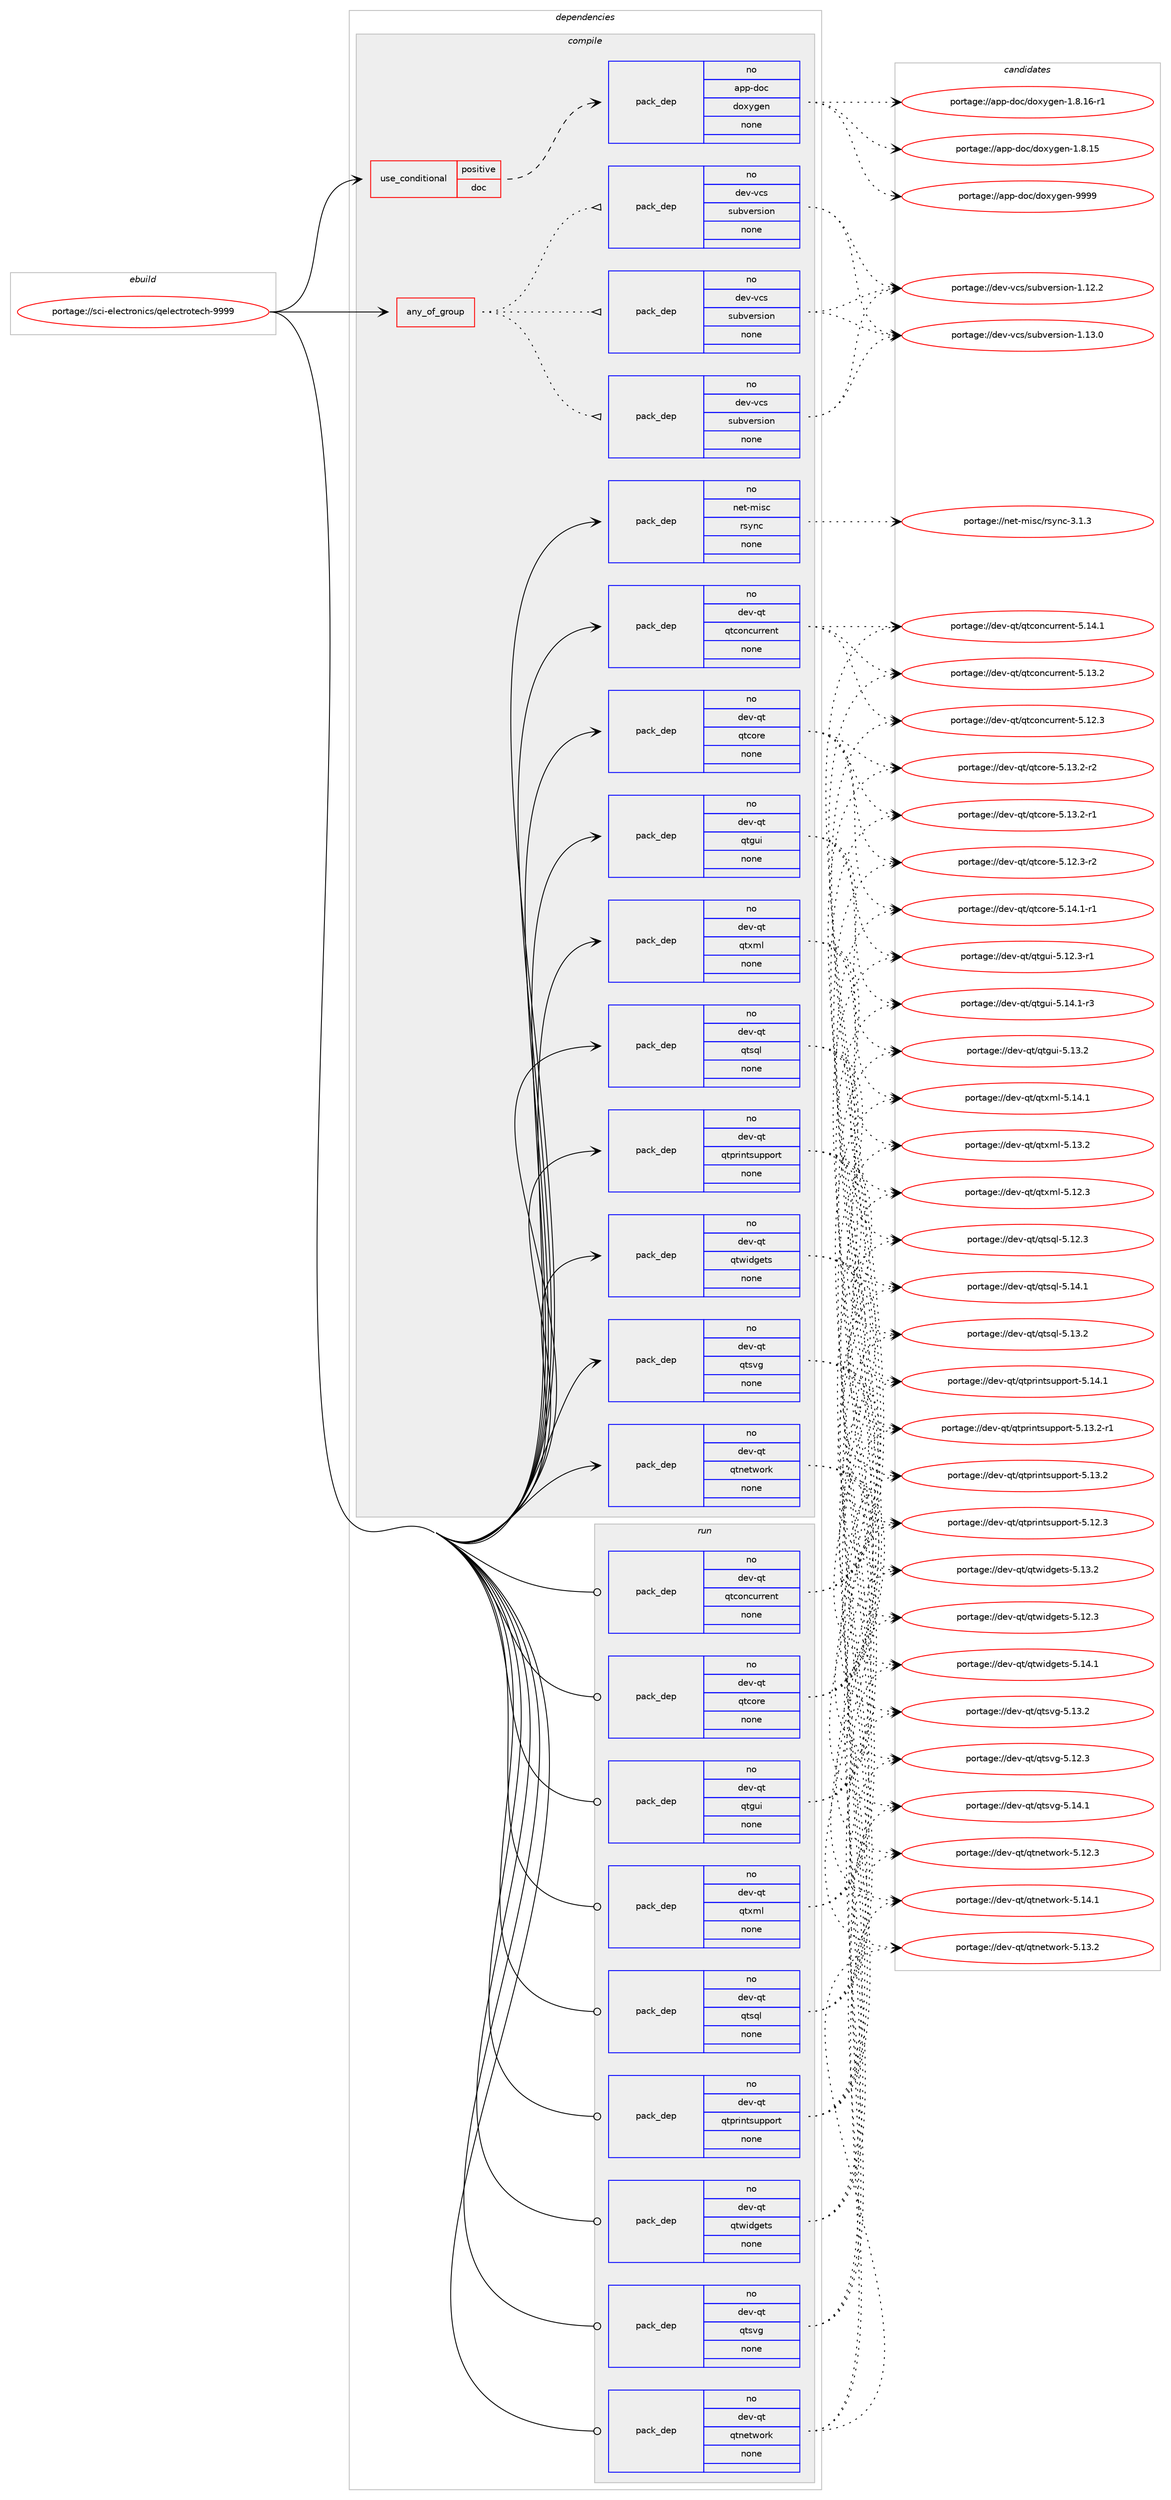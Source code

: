 digraph prolog {

# *************
# Graph options
# *************

newrank=true;
concentrate=true;
compound=true;
graph [rankdir=LR,fontname=Helvetica,fontsize=10,ranksep=1.5];#, ranksep=2.5, nodesep=0.2];
edge  [arrowhead=vee];
node  [fontname=Helvetica,fontsize=10];

# **********
# The ebuild
# **********

subgraph cluster_leftcol {
color=gray;
rank=same;
label=<<i>ebuild</i>>;
id [label="portage://sci-electronics/qelectrotech-9999", color=red, width=4, href="../sci-electronics/qelectrotech-9999.svg"];
}

# ****************
# The dependencies
# ****************

subgraph cluster_midcol {
color=gray;
label=<<i>dependencies</i>>;
subgraph cluster_compile {
fillcolor="#eeeeee";
style=filled;
label=<<i>compile</i>>;
subgraph any1087 {
dependency53666 [label=<<TABLE BORDER="0" CELLBORDER="1" CELLSPACING="0" CELLPADDING="4"><TR><TD CELLPADDING="10">any_of_group</TD></TR></TABLE>>, shape=none, color=red];subgraph pack41398 {
dependency53667 [label=<<TABLE BORDER="0" CELLBORDER="1" CELLSPACING="0" CELLPADDING="4" WIDTH="220"><TR><TD ROWSPAN="6" CELLPADDING="30">pack_dep</TD></TR><TR><TD WIDTH="110">no</TD></TR><TR><TD>dev-vcs</TD></TR><TR><TD>subversion</TD></TR><TR><TD>none</TD></TR><TR><TD></TD></TR></TABLE>>, shape=none, color=blue];
}
dependency53666:e -> dependency53667:w [weight=20,style="dotted",arrowhead="oinv"];
subgraph pack41399 {
dependency53668 [label=<<TABLE BORDER="0" CELLBORDER="1" CELLSPACING="0" CELLPADDING="4" WIDTH="220"><TR><TD ROWSPAN="6" CELLPADDING="30">pack_dep</TD></TR><TR><TD WIDTH="110">no</TD></TR><TR><TD>dev-vcs</TD></TR><TR><TD>subversion</TD></TR><TR><TD>none</TD></TR><TR><TD></TD></TR></TABLE>>, shape=none, color=blue];
}
dependency53666:e -> dependency53668:w [weight=20,style="dotted",arrowhead="oinv"];
subgraph pack41400 {
dependency53669 [label=<<TABLE BORDER="0" CELLBORDER="1" CELLSPACING="0" CELLPADDING="4" WIDTH="220"><TR><TD ROWSPAN="6" CELLPADDING="30">pack_dep</TD></TR><TR><TD WIDTH="110">no</TD></TR><TR><TD>dev-vcs</TD></TR><TR><TD>subversion</TD></TR><TR><TD>none</TD></TR><TR><TD></TD></TR></TABLE>>, shape=none, color=blue];
}
dependency53666:e -> dependency53669:w [weight=20,style="dotted",arrowhead="oinv"];
}
id:e -> dependency53666:w [weight=20,style="solid",arrowhead="vee"];
subgraph cond11133 {
dependency53670 [label=<<TABLE BORDER="0" CELLBORDER="1" CELLSPACING="0" CELLPADDING="4"><TR><TD ROWSPAN="3" CELLPADDING="10">use_conditional</TD></TR><TR><TD>positive</TD></TR><TR><TD>doc</TD></TR></TABLE>>, shape=none, color=red];
subgraph pack41401 {
dependency53671 [label=<<TABLE BORDER="0" CELLBORDER="1" CELLSPACING="0" CELLPADDING="4" WIDTH="220"><TR><TD ROWSPAN="6" CELLPADDING="30">pack_dep</TD></TR><TR><TD WIDTH="110">no</TD></TR><TR><TD>app-doc</TD></TR><TR><TD>doxygen</TD></TR><TR><TD>none</TD></TR><TR><TD></TD></TR></TABLE>>, shape=none, color=blue];
}
dependency53670:e -> dependency53671:w [weight=20,style="dashed",arrowhead="vee"];
}
id:e -> dependency53670:w [weight=20,style="solid",arrowhead="vee"];
subgraph pack41402 {
dependency53672 [label=<<TABLE BORDER="0" CELLBORDER="1" CELLSPACING="0" CELLPADDING="4" WIDTH="220"><TR><TD ROWSPAN="6" CELLPADDING="30">pack_dep</TD></TR><TR><TD WIDTH="110">no</TD></TR><TR><TD>dev-qt</TD></TR><TR><TD>qtconcurrent</TD></TR><TR><TD>none</TD></TR><TR><TD></TD></TR></TABLE>>, shape=none, color=blue];
}
id:e -> dependency53672:w [weight=20,style="solid",arrowhead="vee"];
subgraph pack41403 {
dependency53673 [label=<<TABLE BORDER="0" CELLBORDER="1" CELLSPACING="0" CELLPADDING="4" WIDTH="220"><TR><TD ROWSPAN="6" CELLPADDING="30">pack_dep</TD></TR><TR><TD WIDTH="110">no</TD></TR><TR><TD>dev-qt</TD></TR><TR><TD>qtcore</TD></TR><TR><TD>none</TD></TR><TR><TD></TD></TR></TABLE>>, shape=none, color=blue];
}
id:e -> dependency53673:w [weight=20,style="solid",arrowhead="vee"];
subgraph pack41404 {
dependency53674 [label=<<TABLE BORDER="0" CELLBORDER="1" CELLSPACING="0" CELLPADDING="4" WIDTH="220"><TR><TD ROWSPAN="6" CELLPADDING="30">pack_dep</TD></TR><TR><TD WIDTH="110">no</TD></TR><TR><TD>dev-qt</TD></TR><TR><TD>qtgui</TD></TR><TR><TD>none</TD></TR><TR><TD></TD></TR></TABLE>>, shape=none, color=blue];
}
id:e -> dependency53674:w [weight=20,style="solid",arrowhead="vee"];
subgraph pack41405 {
dependency53675 [label=<<TABLE BORDER="0" CELLBORDER="1" CELLSPACING="0" CELLPADDING="4" WIDTH="220"><TR><TD ROWSPAN="6" CELLPADDING="30">pack_dep</TD></TR><TR><TD WIDTH="110">no</TD></TR><TR><TD>dev-qt</TD></TR><TR><TD>qtnetwork</TD></TR><TR><TD>none</TD></TR><TR><TD></TD></TR></TABLE>>, shape=none, color=blue];
}
id:e -> dependency53675:w [weight=20,style="solid",arrowhead="vee"];
subgraph pack41406 {
dependency53676 [label=<<TABLE BORDER="0" CELLBORDER="1" CELLSPACING="0" CELLPADDING="4" WIDTH="220"><TR><TD ROWSPAN="6" CELLPADDING="30">pack_dep</TD></TR><TR><TD WIDTH="110">no</TD></TR><TR><TD>dev-qt</TD></TR><TR><TD>qtprintsupport</TD></TR><TR><TD>none</TD></TR><TR><TD></TD></TR></TABLE>>, shape=none, color=blue];
}
id:e -> dependency53676:w [weight=20,style="solid",arrowhead="vee"];
subgraph pack41407 {
dependency53677 [label=<<TABLE BORDER="0" CELLBORDER="1" CELLSPACING="0" CELLPADDING="4" WIDTH="220"><TR><TD ROWSPAN="6" CELLPADDING="30">pack_dep</TD></TR><TR><TD WIDTH="110">no</TD></TR><TR><TD>dev-qt</TD></TR><TR><TD>qtsql</TD></TR><TR><TD>none</TD></TR><TR><TD></TD></TR></TABLE>>, shape=none, color=blue];
}
id:e -> dependency53677:w [weight=20,style="solid",arrowhead="vee"];
subgraph pack41408 {
dependency53678 [label=<<TABLE BORDER="0" CELLBORDER="1" CELLSPACING="0" CELLPADDING="4" WIDTH="220"><TR><TD ROWSPAN="6" CELLPADDING="30">pack_dep</TD></TR><TR><TD WIDTH="110">no</TD></TR><TR><TD>dev-qt</TD></TR><TR><TD>qtsvg</TD></TR><TR><TD>none</TD></TR><TR><TD></TD></TR></TABLE>>, shape=none, color=blue];
}
id:e -> dependency53678:w [weight=20,style="solid",arrowhead="vee"];
subgraph pack41409 {
dependency53679 [label=<<TABLE BORDER="0" CELLBORDER="1" CELLSPACING="0" CELLPADDING="4" WIDTH="220"><TR><TD ROWSPAN="6" CELLPADDING="30">pack_dep</TD></TR><TR><TD WIDTH="110">no</TD></TR><TR><TD>dev-qt</TD></TR><TR><TD>qtwidgets</TD></TR><TR><TD>none</TD></TR><TR><TD></TD></TR></TABLE>>, shape=none, color=blue];
}
id:e -> dependency53679:w [weight=20,style="solid",arrowhead="vee"];
subgraph pack41410 {
dependency53680 [label=<<TABLE BORDER="0" CELLBORDER="1" CELLSPACING="0" CELLPADDING="4" WIDTH="220"><TR><TD ROWSPAN="6" CELLPADDING="30">pack_dep</TD></TR><TR><TD WIDTH="110">no</TD></TR><TR><TD>dev-qt</TD></TR><TR><TD>qtxml</TD></TR><TR><TD>none</TD></TR><TR><TD></TD></TR></TABLE>>, shape=none, color=blue];
}
id:e -> dependency53680:w [weight=20,style="solid",arrowhead="vee"];
subgraph pack41411 {
dependency53681 [label=<<TABLE BORDER="0" CELLBORDER="1" CELLSPACING="0" CELLPADDING="4" WIDTH="220"><TR><TD ROWSPAN="6" CELLPADDING="30">pack_dep</TD></TR><TR><TD WIDTH="110">no</TD></TR><TR><TD>net-misc</TD></TR><TR><TD>rsync</TD></TR><TR><TD>none</TD></TR><TR><TD></TD></TR></TABLE>>, shape=none, color=blue];
}
id:e -> dependency53681:w [weight=20,style="solid",arrowhead="vee"];
}
subgraph cluster_compileandrun {
fillcolor="#eeeeee";
style=filled;
label=<<i>compile and run</i>>;
}
subgraph cluster_run {
fillcolor="#eeeeee";
style=filled;
label=<<i>run</i>>;
subgraph pack41412 {
dependency53682 [label=<<TABLE BORDER="0" CELLBORDER="1" CELLSPACING="0" CELLPADDING="4" WIDTH="220"><TR><TD ROWSPAN="6" CELLPADDING="30">pack_dep</TD></TR><TR><TD WIDTH="110">no</TD></TR><TR><TD>dev-qt</TD></TR><TR><TD>qtconcurrent</TD></TR><TR><TD>none</TD></TR><TR><TD></TD></TR></TABLE>>, shape=none, color=blue];
}
id:e -> dependency53682:w [weight=20,style="solid",arrowhead="odot"];
subgraph pack41413 {
dependency53683 [label=<<TABLE BORDER="0" CELLBORDER="1" CELLSPACING="0" CELLPADDING="4" WIDTH="220"><TR><TD ROWSPAN="6" CELLPADDING="30">pack_dep</TD></TR><TR><TD WIDTH="110">no</TD></TR><TR><TD>dev-qt</TD></TR><TR><TD>qtcore</TD></TR><TR><TD>none</TD></TR><TR><TD></TD></TR></TABLE>>, shape=none, color=blue];
}
id:e -> dependency53683:w [weight=20,style="solid",arrowhead="odot"];
subgraph pack41414 {
dependency53684 [label=<<TABLE BORDER="0" CELLBORDER="1" CELLSPACING="0" CELLPADDING="4" WIDTH="220"><TR><TD ROWSPAN="6" CELLPADDING="30">pack_dep</TD></TR><TR><TD WIDTH="110">no</TD></TR><TR><TD>dev-qt</TD></TR><TR><TD>qtgui</TD></TR><TR><TD>none</TD></TR><TR><TD></TD></TR></TABLE>>, shape=none, color=blue];
}
id:e -> dependency53684:w [weight=20,style="solid",arrowhead="odot"];
subgraph pack41415 {
dependency53685 [label=<<TABLE BORDER="0" CELLBORDER="1" CELLSPACING="0" CELLPADDING="4" WIDTH="220"><TR><TD ROWSPAN="6" CELLPADDING="30">pack_dep</TD></TR><TR><TD WIDTH="110">no</TD></TR><TR><TD>dev-qt</TD></TR><TR><TD>qtnetwork</TD></TR><TR><TD>none</TD></TR><TR><TD></TD></TR></TABLE>>, shape=none, color=blue];
}
id:e -> dependency53685:w [weight=20,style="solid",arrowhead="odot"];
subgraph pack41416 {
dependency53686 [label=<<TABLE BORDER="0" CELLBORDER="1" CELLSPACING="0" CELLPADDING="4" WIDTH="220"><TR><TD ROWSPAN="6" CELLPADDING="30">pack_dep</TD></TR><TR><TD WIDTH="110">no</TD></TR><TR><TD>dev-qt</TD></TR><TR><TD>qtprintsupport</TD></TR><TR><TD>none</TD></TR><TR><TD></TD></TR></TABLE>>, shape=none, color=blue];
}
id:e -> dependency53686:w [weight=20,style="solid",arrowhead="odot"];
subgraph pack41417 {
dependency53687 [label=<<TABLE BORDER="0" CELLBORDER="1" CELLSPACING="0" CELLPADDING="4" WIDTH="220"><TR><TD ROWSPAN="6" CELLPADDING="30">pack_dep</TD></TR><TR><TD WIDTH="110">no</TD></TR><TR><TD>dev-qt</TD></TR><TR><TD>qtsql</TD></TR><TR><TD>none</TD></TR><TR><TD></TD></TR></TABLE>>, shape=none, color=blue];
}
id:e -> dependency53687:w [weight=20,style="solid",arrowhead="odot"];
subgraph pack41418 {
dependency53688 [label=<<TABLE BORDER="0" CELLBORDER="1" CELLSPACING="0" CELLPADDING="4" WIDTH="220"><TR><TD ROWSPAN="6" CELLPADDING="30">pack_dep</TD></TR><TR><TD WIDTH="110">no</TD></TR><TR><TD>dev-qt</TD></TR><TR><TD>qtsvg</TD></TR><TR><TD>none</TD></TR><TR><TD></TD></TR></TABLE>>, shape=none, color=blue];
}
id:e -> dependency53688:w [weight=20,style="solid",arrowhead="odot"];
subgraph pack41419 {
dependency53689 [label=<<TABLE BORDER="0" CELLBORDER="1" CELLSPACING="0" CELLPADDING="4" WIDTH="220"><TR><TD ROWSPAN="6" CELLPADDING="30">pack_dep</TD></TR><TR><TD WIDTH="110">no</TD></TR><TR><TD>dev-qt</TD></TR><TR><TD>qtwidgets</TD></TR><TR><TD>none</TD></TR><TR><TD></TD></TR></TABLE>>, shape=none, color=blue];
}
id:e -> dependency53689:w [weight=20,style="solid",arrowhead="odot"];
subgraph pack41420 {
dependency53690 [label=<<TABLE BORDER="0" CELLBORDER="1" CELLSPACING="0" CELLPADDING="4" WIDTH="220"><TR><TD ROWSPAN="6" CELLPADDING="30">pack_dep</TD></TR><TR><TD WIDTH="110">no</TD></TR><TR><TD>dev-qt</TD></TR><TR><TD>qtxml</TD></TR><TR><TD>none</TD></TR><TR><TD></TD></TR></TABLE>>, shape=none, color=blue];
}
id:e -> dependency53690:w [weight=20,style="solid",arrowhead="odot"];
}
}

# **************
# The candidates
# **************

subgraph cluster_choices {
rank=same;
color=gray;
label=<<i>candidates</i>>;

subgraph choice41398 {
color=black;
nodesep=1;
choice1001011184511899115471151179811810111411510511111045494649514648 [label="portage://dev-vcs/subversion-1.13.0", color=red, width=4,href="../dev-vcs/subversion-1.13.0.svg"];
choice1001011184511899115471151179811810111411510511111045494649504650 [label="portage://dev-vcs/subversion-1.12.2", color=red, width=4,href="../dev-vcs/subversion-1.12.2.svg"];
dependency53667:e -> choice1001011184511899115471151179811810111411510511111045494649514648:w [style=dotted,weight="100"];
dependency53667:e -> choice1001011184511899115471151179811810111411510511111045494649504650:w [style=dotted,weight="100"];
}
subgraph choice41399 {
color=black;
nodesep=1;
choice1001011184511899115471151179811810111411510511111045494649514648 [label="portage://dev-vcs/subversion-1.13.0", color=red, width=4,href="../dev-vcs/subversion-1.13.0.svg"];
choice1001011184511899115471151179811810111411510511111045494649504650 [label="portage://dev-vcs/subversion-1.12.2", color=red, width=4,href="../dev-vcs/subversion-1.12.2.svg"];
dependency53668:e -> choice1001011184511899115471151179811810111411510511111045494649514648:w [style=dotted,weight="100"];
dependency53668:e -> choice1001011184511899115471151179811810111411510511111045494649504650:w [style=dotted,weight="100"];
}
subgraph choice41400 {
color=black;
nodesep=1;
choice1001011184511899115471151179811810111411510511111045494649514648 [label="portage://dev-vcs/subversion-1.13.0", color=red, width=4,href="../dev-vcs/subversion-1.13.0.svg"];
choice1001011184511899115471151179811810111411510511111045494649504650 [label="portage://dev-vcs/subversion-1.12.2", color=red, width=4,href="../dev-vcs/subversion-1.12.2.svg"];
dependency53669:e -> choice1001011184511899115471151179811810111411510511111045494649514648:w [style=dotted,weight="100"];
dependency53669:e -> choice1001011184511899115471151179811810111411510511111045494649504650:w [style=dotted,weight="100"];
}
subgraph choice41401 {
color=black;
nodesep=1;
choice971121124510011199471001111201211031011104557575757 [label="portage://app-doc/doxygen-9999", color=red, width=4,href="../app-doc/doxygen-9999.svg"];
choice97112112451001119947100111120121103101110454946564649544511449 [label="portage://app-doc/doxygen-1.8.16-r1", color=red, width=4,href="../app-doc/doxygen-1.8.16-r1.svg"];
choice9711211245100111994710011112012110310111045494656464953 [label="portage://app-doc/doxygen-1.8.15", color=red, width=4,href="../app-doc/doxygen-1.8.15.svg"];
dependency53671:e -> choice971121124510011199471001111201211031011104557575757:w [style=dotted,weight="100"];
dependency53671:e -> choice97112112451001119947100111120121103101110454946564649544511449:w [style=dotted,weight="100"];
dependency53671:e -> choice9711211245100111994710011112012110310111045494656464953:w [style=dotted,weight="100"];
}
subgraph choice41402 {
color=black;
nodesep=1;
choice1001011184511311647113116991111109911711411410111011645534649524649 [label="portage://dev-qt/qtconcurrent-5.14.1", color=red, width=4,href="../dev-qt/qtconcurrent-5.14.1.svg"];
choice1001011184511311647113116991111109911711411410111011645534649514650 [label="portage://dev-qt/qtconcurrent-5.13.2", color=red, width=4,href="../dev-qt/qtconcurrent-5.13.2.svg"];
choice1001011184511311647113116991111109911711411410111011645534649504651 [label="portage://dev-qt/qtconcurrent-5.12.3", color=red, width=4,href="../dev-qt/qtconcurrent-5.12.3.svg"];
dependency53672:e -> choice1001011184511311647113116991111109911711411410111011645534649524649:w [style=dotted,weight="100"];
dependency53672:e -> choice1001011184511311647113116991111109911711411410111011645534649514650:w [style=dotted,weight="100"];
dependency53672:e -> choice1001011184511311647113116991111109911711411410111011645534649504651:w [style=dotted,weight="100"];
}
subgraph choice41403 {
color=black;
nodesep=1;
choice100101118451131164711311699111114101455346495246494511449 [label="portage://dev-qt/qtcore-5.14.1-r1", color=red, width=4,href="../dev-qt/qtcore-5.14.1-r1.svg"];
choice100101118451131164711311699111114101455346495146504511450 [label="portage://dev-qt/qtcore-5.13.2-r2", color=red, width=4,href="../dev-qt/qtcore-5.13.2-r2.svg"];
choice100101118451131164711311699111114101455346495146504511449 [label="portage://dev-qt/qtcore-5.13.2-r1", color=red, width=4,href="../dev-qt/qtcore-5.13.2-r1.svg"];
choice100101118451131164711311699111114101455346495046514511450 [label="portage://dev-qt/qtcore-5.12.3-r2", color=red, width=4,href="../dev-qt/qtcore-5.12.3-r2.svg"];
dependency53673:e -> choice100101118451131164711311699111114101455346495246494511449:w [style=dotted,weight="100"];
dependency53673:e -> choice100101118451131164711311699111114101455346495146504511450:w [style=dotted,weight="100"];
dependency53673:e -> choice100101118451131164711311699111114101455346495146504511449:w [style=dotted,weight="100"];
dependency53673:e -> choice100101118451131164711311699111114101455346495046514511450:w [style=dotted,weight="100"];
}
subgraph choice41404 {
color=black;
nodesep=1;
choice1001011184511311647113116103117105455346495246494511451 [label="portage://dev-qt/qtgui-5.14.1-r3", color=red, width=4,href="../dev-qt/qtgui-5.14.1-r3.svg"];
choice100101118451131164711311610311710545534649514650 [label="portage://dev-qt/qtgui-5.13.2", color=red, width=4,href="../dev-qt/qtgui-5.13.2.svg"];
choice1001011184511311647113116103117105455346495046514511449 [label="portage://dev-qt/qtgui-5.12.3-r1", color=red, width=4,href="../dev-qt/qtgui-5.12.3-r1.svg"];
dependency53674:e -> choice1001011184511311647113116103117105455346495246494511451:w [style=dotted,weight="100"];
dependency53674:e -> choice100101118451131164711311610311710545534649514650:w [style=dotted,weight="100"];
dependency53674:e -> choice1001011184511311647113116103117105455346495046514511449:w [style=dotted,weight="100"];
}
subgraph choice41405 {
color=black;
nodesep=1;
choice100101118451131164711311611010111611911111410745534649524649 [label="portage://dev-qt/qtnetwork-5.14.1", color=red, width=4,href="../dev-qt/qtnetwork-5.14.1.svg"];
choice100101118451131164711311611010111611911111410745534649514650 [label="portage://dev-qt/qtnetwork-5.13.2", color=red, width=4,href="../dev-qt/qtnetwork-5.13.2.svg"];
choice100101118451131164711311611010111611911111410745534649504651 [label="portage://dev-qt/qtnetwork-5.12.3", color=red, width=4,href="../dev-qt/qtnetwork-5.12.3.svg"];
dependency53675:e -> choice100101118451131164711311611010111611911111410745534649524649:w [style=dotted,weight="100"];
dependency53675:e -> choice100101118451131164711311611010111611911111410745534649514650:w [style=dotted,weight="100"];
dependency53675:e -> choice100101118451131164711311611010111611911111410745534649504651:w [style=dotted,weight="100"];
}
subgraph choice41406 {
color=black;
nodesep=1;
choice100101118451131164711311611211410511011611511711211211111411645534649524649 [label="portage://dev-qt/qtprintsupport-5.14.1", color=red, width=4,href="../dev-qt/qtprintsupport-5.14.1.svg"];
choice1001011184511311647113116112114105110116115117112112111114116455346495146504511449 [label="portage://dev-qt/qtprintsupport-5.13.2-r1", color=red, width=4,href="../dev-qt/qtprintsupport-5.13.2-r1.svg"];
choice100101118451131164711311611211410511011611511711211211111411645534649514650 [label="portage://dev-qt/qtprintsupport-5.13.2", color=red, width=4,href="../dev-qt/qtprintsupport-5.13.2.svg"];
choice100101118451131164711311611211410511011611511711211211111411645534649504651 [label="portage://dev-qt/qtprintsupport-5.12.3", color=red, width=4,href="../dev-qt/qtprintsupport-5.12.3.svg"];
dependency53676:e -> choice100101118451131164711311611211410511011611511711211211111411645534649524649:w [style=dotted,weight="100"];
dependency53676:e -> choice1001011184511311647113116112114105110116115117112112111114116455346495146504511449:w [style=dotted,weight="100"];
dependency53676:e -> choice100101118451131164711311611211410511011611511711211211111411645534649514650:w [style=dotted,weight="100"];
dependency53676:e -> choice100101118451131164711311611211410511011611511711211211111411645534649504651:w [style=dotted,weight="100"];
}
subgraph choice41407 {
color=black;
nodesep=1;
choice100101118451131164711311611511310845534649524649 [label="portage://dev-qt/qtsql-5.14.1", color=red, width=4,href="../dev-qt/qtsql-5.14.1.svg"];
choice100101118451131164711311611511310845534649514650 [label="portage://dev-qt/qtsql-5.13.2", color=red, width=4,href="../dev-qt/qtsql-5.13.2.svg"];
choice100101118451131164711311611511310845534649504651 [label="portage://dev-qt/qtsql-5.12.3", color=red, width=4,href="../dev-qt/qtsql-5.12.3.svg"];
dependency53677:e -> choice100101118451131164711311611511310845534649524649:w [style=dotted,weight="100"];
dependency53677:e -> choice100101118451131164711311611511310845534649514650:w [style=dotted,weight="100"];
dependency53677:e -> choice100101118451131164711311611511310845534649504651:w [style=dotted,weight="100"];
}
subgraph choice41408 {
color=black;
nodesep=1;
choice100101118451131164711311611511810345534649524649 [label="portage://dev-qt/qtsvg-5.14.1", color=red, width=4,href="../dev-qt/qtsvg-5.14.1.svg"];
choice100101118451131164711311611511810345534649514650 [label="portage://dev-qt/qtsvg-5.13.2", color=red, width=4,href="../dev-qt/qtsvg-5.13.2.svg"];
choice100101118451131164711311611511810345534649504651 [label="portage://dev-qt/qtsvg-5.12.3", color=red, width=4,href="../dev-qt/qtsvg-5.12.3.svg"];
dependency53678:e -> choice100101118451131164711311611511810345534649524649:w [style=dotted,weight="100"];
dependency53678:e -> choice100101118451131164711311611511810345534649514650:w [style=dotted,weight="100"];
dependency53678:e -> choice100101118451131164711311611511810345534649504651:w [style=dotted,weight="100"];
}
subgraph choice41409 {
color=black;
nodesep=1;
choice100101118451131164711311611910510010310111611545534649524649 [label="portage://dev-qt/qtwidgets-5.14.1", color=red, width=4,href="../dev-qt/qtwidgets-5.14.1.svg"];
choice100101118451131164711311611910510010310111611545534649514650 [label="portage://dev-qt/qtwidgets-5.13.2", color=red, width=4,href="../dev-qt/qtwidgets-5.13.2.svg"];
choice100101118451131164711311611910510010310111611545534649504651 [label="portage://dev-qt/qtwidgets-5.12.3", color=red, width=4,href="../dev-qt/qtwidgets-5.12.3.svg"];
dependency53679:e -> choice100101118451131164711311611910510010310111611545534649524649:w [style=dotted,weight="100"];
dependency53679:e -> choice100101118451131164711311611910510010310111611545534649514650:w [style=dotted,weight="100"];
dependency53679:e -> choice100101118451131164711311611910510010310111611545534649504651:w [style=dotted,weight="100"];
}
subgraph choice41410 {
color=black;
nodesep=1;
choice100101118451131164711311612010910845534649524649 [label="portage://dev-qt/qtxml-5.14.1", color=red, width=4,href="../dev-qt/qtxml-5.14.1.svg"];
choice100101118451131164711311612010910845534649514650 [label="portage://dev-qt/qtxml-5.13.2", color=red, width=4,href="../dev-qt/qtxml-5.13.2.svg"];
choice100101118451131164711311612010910845534649504651 [label="portage://dev-qt/qtxml-5.12.3", color=red, width=4,href="../dev-qt/qtxml-5.12.3.svg"];
dependency53680:e -> choice100101118451131164711311612010910845534649524649:w [style=dotted,weight="100"];
dependency53680:e -> choice100101118451131164711311612010910845534649514650:w [style=dotted,weight="100"];
dependency53680:e -> choice100101118451131164711311612010910845534649504651:w [style=dotted,weight="100"];
}
subgraph choice41411 {
color=black;
nodesep=1;
choice11010111645109105115994711411512111099455146494651 [label="portage://net-misc/rsync-3.1.3", color=red, width=4,href="../net-misc/rsync-3.1.3.svg"];
dependency53681:e -> choice11010111645109105115994711411512111099455146494651:w [style=dotted,weight="100"];
}
subgraph choice41412 {
color=black;
nodesep=1;
choice1001011184511311647113116991111109911711411410111011645534649524649 [label="portage://dev-qt/qtconcurrent-5.14.1", color=red, width=4,href="../dev-qt/qtconcurrent-5.14.1.svg"];
choice1001011184511311647113116991111109911711411410111011645534649514650 [label="portage://dev-qt/qtconcurrent-5.13.2", color=red, width=4,href="../dev-qt/qtconcurrent-5.13.2.svg"];
choice1001011184511311647113116991111109911711411410111011645534649504651 [label="portage://dev-qt/qtconcurrent-5.12.3", color=red, width=4,href="../dev-qt/qtconcurrent-5.12.3.svg"];
dependency53682:e -> choice1001011184511311647113116991111109911711411410111011645534649524649:w [style=dotted,weight="100"];
dependency53682:e -> choice1001011184511311647113116991111109911711411410111011645534649514650:w [style=dotted,weight="100"];
dependency53682:e -> choice1001011184511311647113116991111109911711411410111011645534649504651:w [style=dotted,weight="100"];
}
subgraph choice41413 {
color=black;
nodesep=1;
choice100101118451131164711311699111114101455346495246494511449 [label="portage://dev-qt/qtcore-5.14.1-r1", color=red, width=4,href="../dev-qt/qtcore-5.14.1-r1.svg"];
choice100101118451131164711311699111114101455346495146504511450 [label="portage://dev-qt/qtcore-5.13.2-r2", color=red, width=4,href="../dev-qt/qtcore-5.13.2-r2.svg"];
choice100101118451131164711311699111114101455346495146504511449 [label="portage://dev-qt/qtcore-5.13.2-r1", color=red, width=4,href="../dev-qt/qtcore-5.13.2-r1.svg"];
choice100101118451131164711311699111114101455346495046514511450 [label="portage://dev-qt/qtcore-5.12.3-r2", color=red, width=4,href="../dev-qt/qtcore-5.12.3-r2.svg"];
dependency53683:e -> choice100101118451131164711311699111114101455346495246494511449:w [style=dotted,weight="100"];
dependency53683:e -> choice100101118451131164711311699111114101455346495146504511450:w [style=dotted,weight="100"];
dependency53683:e -> choice100101118451131164711311699111114101455346495146504511449:w [style=dotted,weight="100"];
dependency53683:e -> choice100101118451131164711311699111114101455346495046514511450:w [style=dotted,weight="100"];
}
subgraph choice41414 {
color=black;
nodesep=1;
choice1001011184511311647113116103117105455346495246494511451 [label="portage://dev-qt/qtgui-5.14.1-r3", color=red, width=4,href="../dev-qt/qtgui-5.14.1-r3.svg"];
choice100101118451131164711311610311710545534649514650 [label="portage://dev-qt/qtgui-5.13.2", color=red, width=4,href="../dev-qt/qtgui-5.13.2.svg"];
choice1001011184511311647113116103117105455346495046514511449 [label="portage://dev-qt/qtgui-5.12.3-r1", color=red, width=4,href="../dev-qt/qtgui-5.12.3-r1.svg"];
dependency53684:e -> choice1001011184511311647113116103117105455346495246494511451:w [style=dotted,weight="100"];
dependency53684:e -> choice100101118451131164711311610311710545534649514650:w [style=dotted,weight="100"];
dependency53684:e -> choice1001011184511311647113116103117105455346495046514511449:w [style=dotted,weight="100"];
}
subgraph choice41415 {
color=black;
nodesep=1;
choice100101118451131164711311611010111611911111410745534649524649 [label="portage://dev-qt/qtnetwork-5.14.1", color=red, width=4,href="../dev-qt/qtnetwork-5.14.1.svg"];
choice100101118451131164711311611010111611911111410745534649514650 [label="portage://dev-qt/qtnetwork-5.13.2", color=red, width=4,href="../dev-qt/qtnetwork-5.13.2.svg"];
choice100101118451131164711311611010111611911111410745534649504651 [label="portage://dev-qt/qtnetwork-5.12.3", color=red, width=4,href="../dev-qt/qtnetwork-5.12.3.svg"];
dependency53685:e -> choice100101118451131164711311611010111611911111410745534649524649:w [style=dotted,weight="100"];
dependency53685:e -> choice100101118451131164711311611010111611911111410745534649514650:w [style=dotted,weight="100"];
dependency53685:e -> choice100101118451131164711311611010111611911111410745534649504651:w [style=dotted,weight="100"];
}
subgraph choice41416 {
color=black;
nodesep=1;
choice100101118451131164711311611211410511011611511711211211111411645534649524649 [label="portage://dev-qt/qtprintsupport-5.14.1", color=red, width=4,href="../dev-qt/qtprintsupport-5.14.1.svg"];
choice1001011184511311647113116112114105110116115117112112111114116455346495146504511449 [label="portage://dev-qt/qtprintsupport-5.13.2-r1", color=red, width=4,href="../dev-qt/qtprintsupport-5.13.2-r1.svg"];
choice100101118451131164711311611211410511011611511711211211111411645534649514650 [label="portage://dev-qt/qtprintsupport-5.13.2", color=red, width=4,href="../dev-qt/qtprintsupport-5.13.2.svg"];
choice100101118451131164711311611211410511011611511711211211111411645534649504651 [label="portage://dev-qt/qtprintsupport-5.12.3", color=red, width=4,href="../dev-qt/qtprintsupport-5.12.3.svg"];
dependency53686:e -> choice100101118451131164711311611211410511011611511711211211111411645534649524649:w [style=dotted,weight="100"];
dependency53686:e -> choice1001011184511311647113116112114105110116115117112112111114116455346495146504511449:w [style=dotted,weight="100"];
dependency53686:e -> choice100101118451131164711311611211410511011611511711211211111411645534649514650:w [style=dotted,weight="100"];
dependency53686:e -> choice100101118451131164711311611211410511011611511711211211111411645534649504651:w [style=dotted,weight="100"];
}
subgraph choice41417 {
color=black;
nodesep=1;
choice100101118451131164711311611511310845534649524649 [label="portage://dev-qt/qtsql-5.14.1", color=red, width=4,href="../dev-qt/qtsql-5.14.1.svg"];
choice100101118451131164711311611511310845534649514650 [label="portage://dev-qt/qtsql-5.13.2", color=red, width=4,href="../dev-qt/qtsql-5.13.2.svg"];
choice100101118451131164711311611511310845534649504651 [label="portage://dev-qt/qtsql-5.12.3", color=red, width=4,href="../dev-qt/qtsql-5.12.3.svg"];
dependency53687:e -> choice100101118451131164711311611511310845534649524649:w [style=dotted,weight="100"];
dependency53687:e -> choice100101118451131164711311611511310845534649514650:w [style=dotted,weight="100"];
dependency53687:e -> choice100101118451131164711311611511310845534649504651:w [style=dotted,weight="100"];
}
subgraph choice41418 {
color=black;
nodesep=1;
choice100101118451131164711311611511810345534649524649 [label="portage://dev-qt/qtsvg-5.14.1", color=red, width=4,href="../dev-qt/qtsvg-5.14.1.svg"];
choice100101118451131164711311611511810345534649514650 [label="portage://dev-qt/qtsvg-5.13.2", color=red, width=4,href="../dev-qt/qtsvg-5.13.2.svg"];
choice100101118451131164711311611511810345534649504651 [label="portage://dev-qt/qtsvg-5.12.3", color=red, width=4,href="../dev-qt/qtsvg-5.12.3.svg"];
dependency53688:e -> choice100101118451131164711311611511810345534649524649:w [style=dotted,weight="100"];
dependency53688:e -> choice100101118451131164711311611511810345534649514650:w [style=dotted,weight="100"];
dependency53688:e -> choice100101118451131164711311611511810345534649504651:w [style=dotted,weight="100"];
}
subgraph choice41419 {
color=black;
nodesep=1;
choice100101118451131164711311611910510010310111611545534649524649 [label="portage://dev-qt/qtwidgets-5.14.1", color=red, width=4,href="../dev-qt/qtwidgets-5.14.1.svg"];
choice100101118451131164711311611910510010310111611545534649514650 [label="portage://dev-qt/qtwidgets-5.13.2", color=red, width=4,href="../dev-qt/qtwidgets-5.13.2.svg"];
choice100101118451131164711311611910510010310111611545534649504651 [label="portage://dev-qt/qtwidgets-5.12.3", color=red, width=4,href="../dev-qt/qtwidgets-5.12.3.svg"];
dependency53689:e -> choice100101118451131164711311611910510010310111611545534649524649:w [style=dotted,weight="100"];
dependency53689:e -> choice100101118451131164711311611910510010310111611545534649514650:w [style=dotted,weight="100"];
dependency53689:e -> choice100101118451131164711311611910510010310111611545534649504651:w [style=dotted,weight="100"];
}
subgraph choice41420 {
color=black;
nodesep=1;
choice100101118451131164711311612010910845534649524649 [label="portage://dev-qt/qtxml-5.14.1", color=red, width=4,href="../dev-qt/qtxml-5.14.1.svg"];
choice100101118451131164711311612010910845534649514650 [label="portage://dev-qt/qtxml-5.13.2", color=red, width=4,href="../dev-qt/qtxml-5.13.2.svg"];
choice100101118451131164711311612010910845534649504651 [label="portage://dev-qt/qtxml-5.12.3", color=red, width=4,href="../dev-qt/qtxml-5.12.3.svg"];
dependency53690:e -> choice100101118451131164711311612010910845534649524649:w [style=dotted,weight="100"];
dependency53690:e -> choice100101118451131164711311612010910845534649514650:w [style=dotted,weight="100"];
dependency53690:e -> choice100101118451131164711311612010910845534649504651:w [style=dotted,weight="100"];
}
}

}
